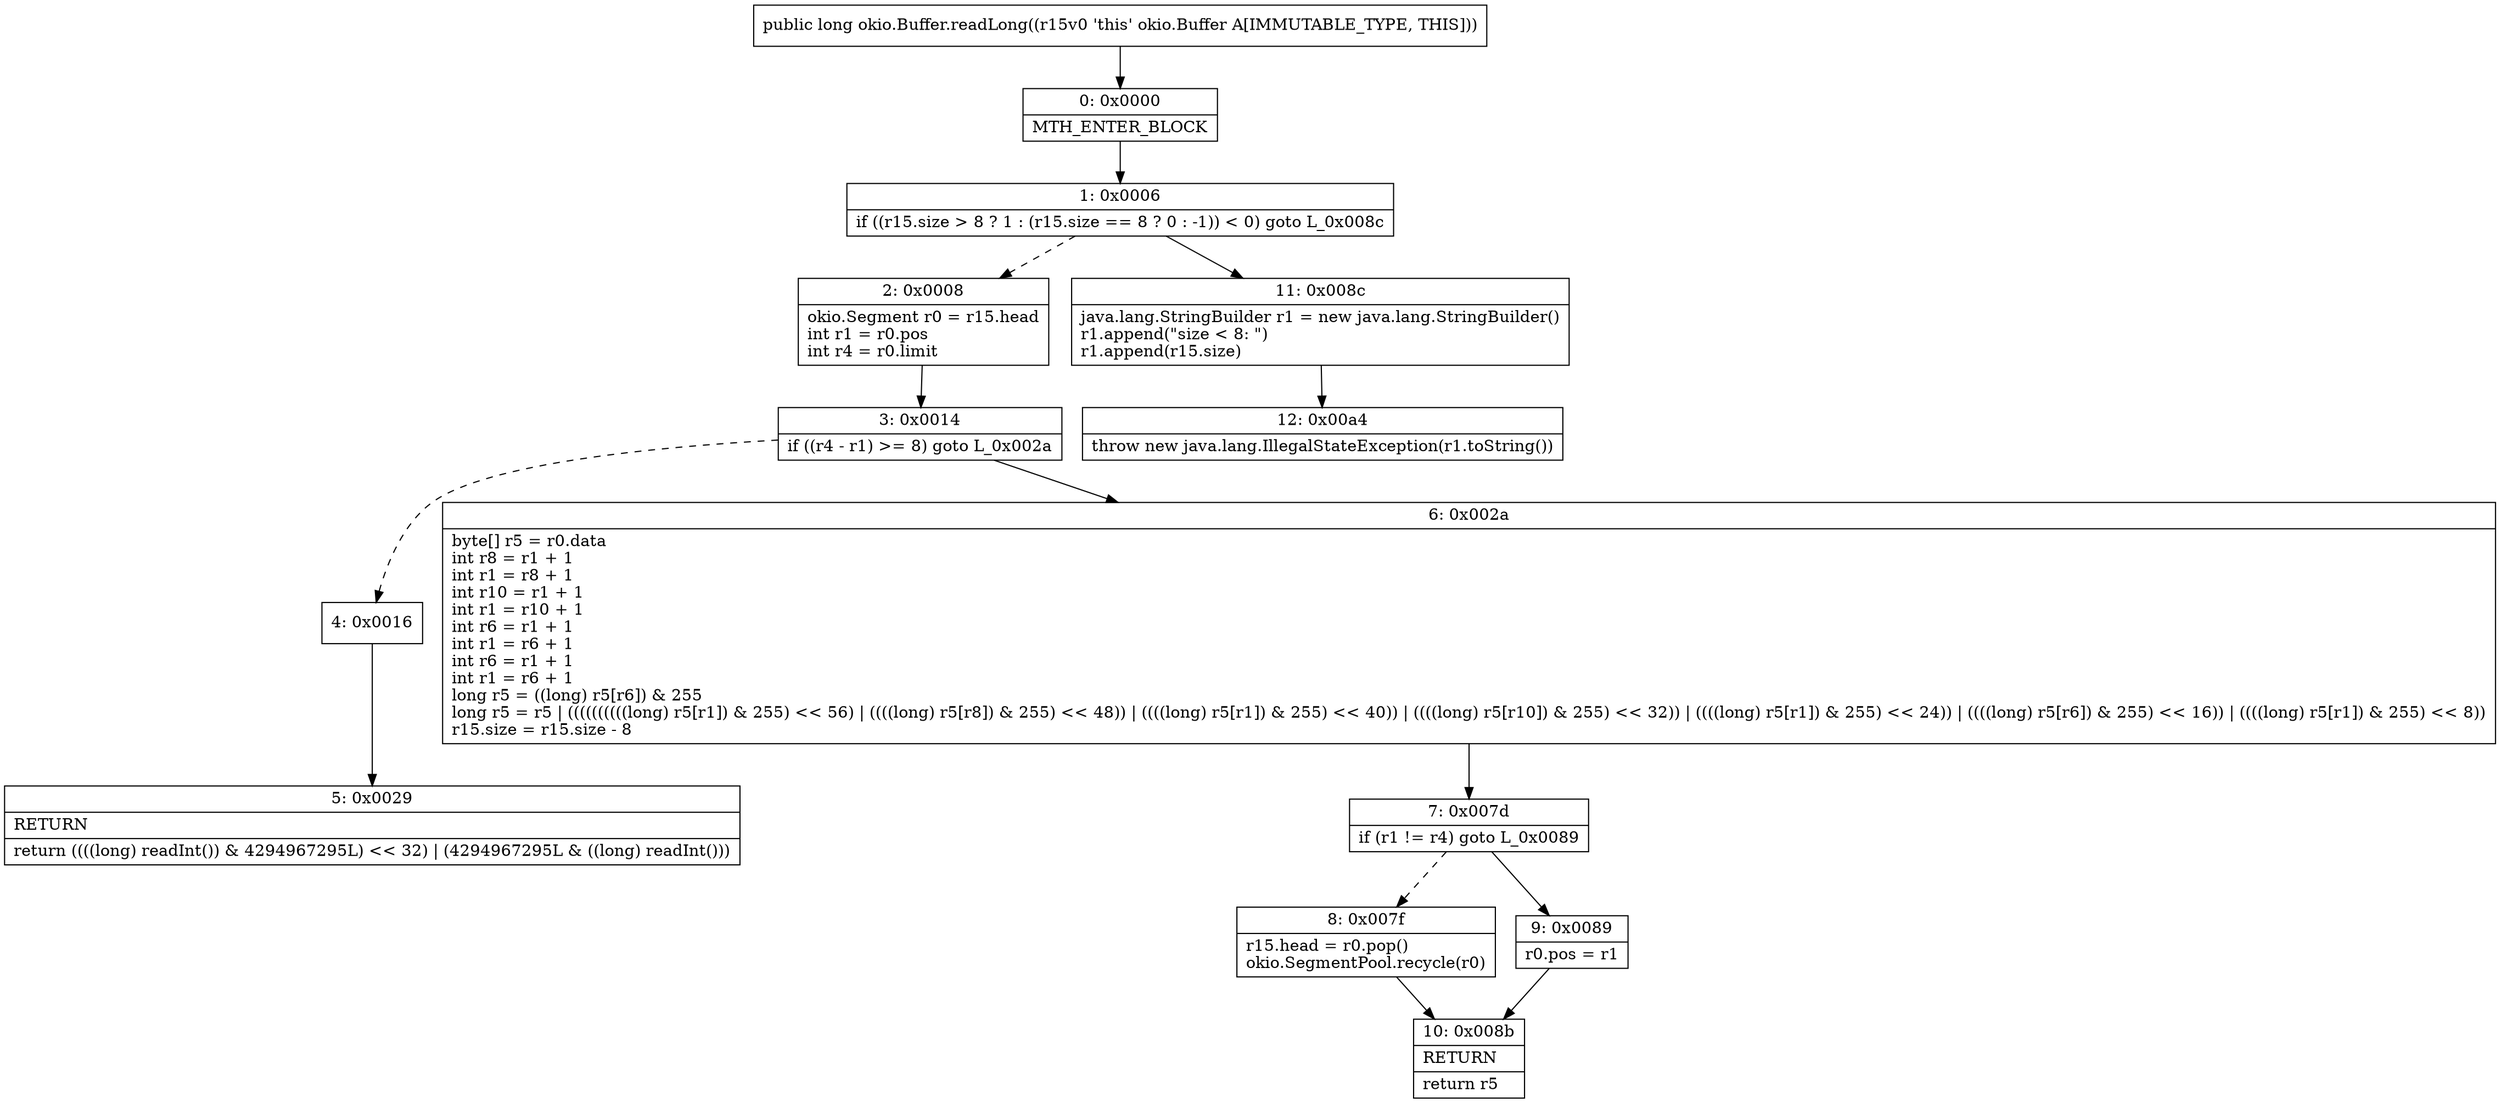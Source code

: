 digraph "CFG forokio.Buffer.readLong()J" {
Node_0 [shape=record,label="{0\:\ 0x0000|MTH_ENTER_BLOCK\l}"];
Node_1 [shape=record,label="{1\:\ 0x0006|if ((r15.size \> 8 ? 1 : (r15.size == 8 ? 0 : \-1)) \< 0) goto L_0x008c\l}"];
Node_2 [shape=record,label="{2\:\ 0x0008|okio.Segment r0 = r15.head\lint r1 = r0.pos\lint r4 = r0.limit\l}"];
Node_3 [shape=record,label="{3\:\ 0x0014|if ((r4 \- r1) \>= 8) goto L_0x002a\l}"];
Node_4 [shape=record,label="{4\:\ 0x0016}"];
Node_5 [shape=record,label="{5\:\ 0x0029|RETURN\l|return ((((long) readInt()) & 4294967295L) \<\< 32) \| (4294967295L & ((long) readInt()))\l}"];
Node_6 [shape=record,label="{6\:\ 0x002a|byte[] r5 = r0.data\lint r8 = r1 + 1\lint r1 = r8 + 1\lint r10 = r1 + 1\lint r1 = r10 + 1\lint r6 = r1 + 1\lint r1 = r6 + 1\lint r6 = r1 + 1\lint r1 = r6 + 1\llong r5 = ((long) r5[r6]) & 255\llong r5 = r5 \| ((((((((((long) r5[r1]) & 255) \<\< 56) \| ((((long) r5[r8]) & 255) \<\< 48)) \| ((((long) r5[r1]) & 255) \<\< 40)) \| ((((long) r5[r10]) & 255) \<\< 32)) \| ((((long) r5[r1]) & 255) \<\< 24)) \| ((((long) r5[r6]) & 255) \<\< 16)) \| ((((long) r5[r1]) & 255) \<\< 8))\lr15.size = r15.size \- 8\l}"];
Node_7 [shape=record,label="{7\:\ 0x007d|if (r1 != r4) goto L_0x0089\l}"];
Node_8 [shape=record,label="{8\:\ 0x007f|r15.head = r0.pop()\lokio.SegmentPool.recycle(r0)\l}"];
Node_9 [shape=record,label="{9\:\ 0x0089|r0.pos = r1\l}"];
Node_10 [shape=record,label="{10\:\ 0x008b|RETURN\l|return r5\l}"];
Node_11 [shape=record,label="{11\:\ 0x008c|java.lang.StringBuilder r1 = new java.lang.StringBuilder()\lr1.append(\"size \< 8: \")\lr1.append(r15.size)\l}"];
Node_12 [shape=record,label="{12\:\ 0x00a4|throw new java.lang.IllegalStateException(r1.toString())\l}"];
MethodNode[shape=record,label="{public long okio.Buffer.readLong((r15v0 'this' okio.Buffer A[IMMUTABLE_TYPE, THIS])) }"];
MethodNode -> Node_0;
Node_0 -> Node_1;
Node_1 -> Node_2[style=dashed];
Node_1 -> Node_11;
Node_2 -> Node_3;
Node_3 -> Node_4[style=dashed];
Node_3 -> Node_6;
Node_4 -> Node_5;
Node_6 -> Node_7;
Node_7 -> Node_8[style=dashed];
Node_7 -> Node_9;
Node_8 -> Node_10;
Node_9 -> Node_10;
Node_11 -> Node_12;
}

